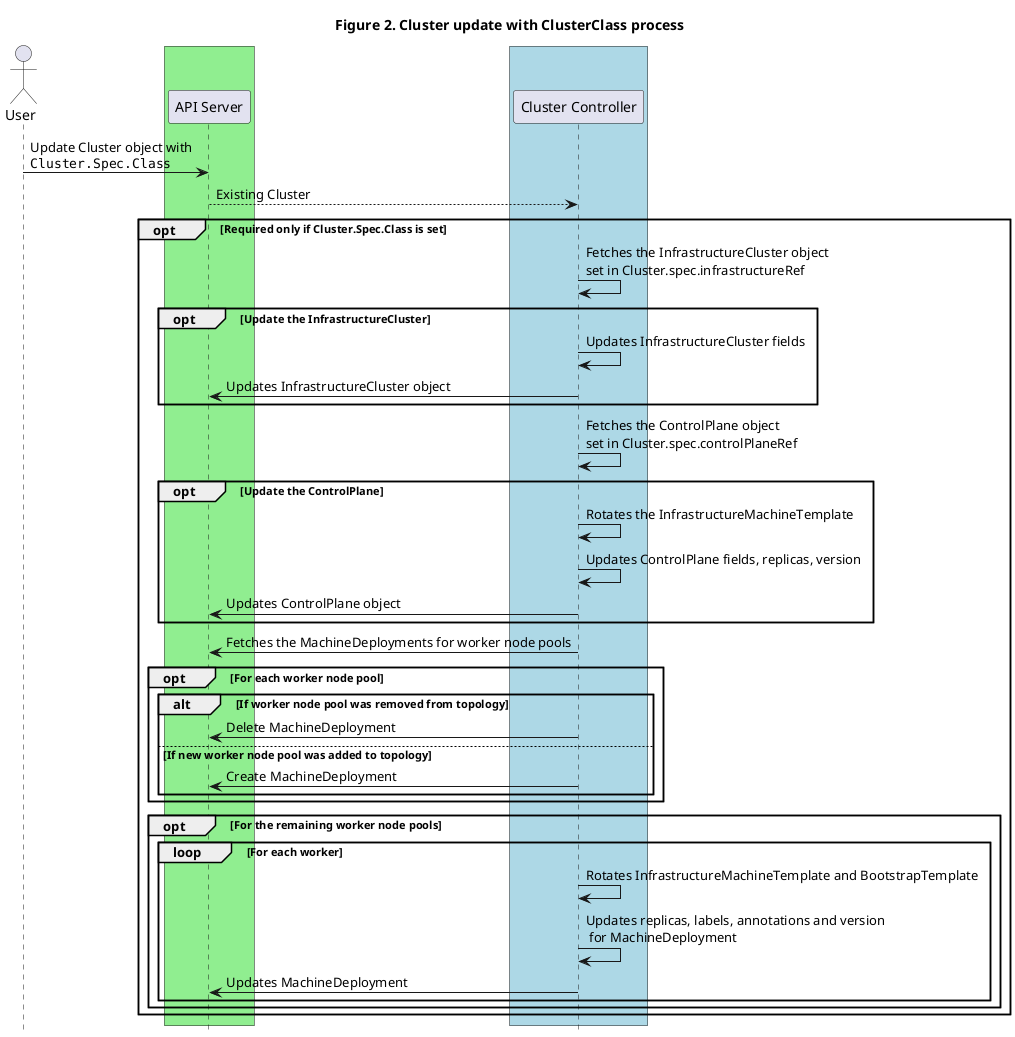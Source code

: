@startuml
title Figure 2. Cluster update with ClusterClass process
actor User

' -- GROUPS START ---

box #LightGreen
participant "API Server"
end box

box #LightBlue
participant "Cluster Controller"
end box

' -- GROUPS END ---

User -> "API Server" : Update Cluster object with\n""Cluster.Spec.Class""
"API Server" --> "Cluster Controller": Existing Cluster
opt Required only if Cluster.Spec.Class is set
  "Cluster Controller" -> "Cluster Controller": Fetches the InfrastructureCluster object\nset in Cluster.spec.infrastructureRef
  opt Update the InfrastructureCluster
    "Cluster Controller" -> "Cluster Controller": Updates InfrastructureCluster fields
    "Cluster Controller" -> "API Server": Updates InfrastructureCluster object
  end

  "Cluster Controller" -> "Cluster Controller": Fetches the ControlPlane object\nset in Cluster.spec.controlPlaneRef
  opt Update the ControlPlane
    "Cluster Controller" -> "Cluster Controller": Rotates the InfrastructureMachineTemplate
    "Cluster Controller" -> "Cluster Controller": Updates ControlPlane fields, replicas, version
    "Cluster Controller" -> "API Server": Updates ControlPlane object
  end

  "Cluster Controller" -> "API Server": Fetches the MachineDeployments for worker node pools
  opt For each worker node pool
    alt If worker node pool was removed from topology
      "Cluster Controller" -> "API Server": Delete MachineDeployment
    else If new worker node pool was added to topology
      "Cluster Controller" -> "API Server": Create MachineDeployment
    end
  end
  opt For the remaining worker node pools
    loop For each worker
      "Cluster Controller" -> "Cluster Controller": Rotates InfrastructureMachineTemplate and BootstrapTemplate
      "Cluster Controller" -> "Cluster Controller": Updates replicas, labels, annotations and version\n for MachineDeployment
      "Cluster Controller" -> "API Server": Updates MachineDeployment
    end
  end
end


hide footbox
@enduml
